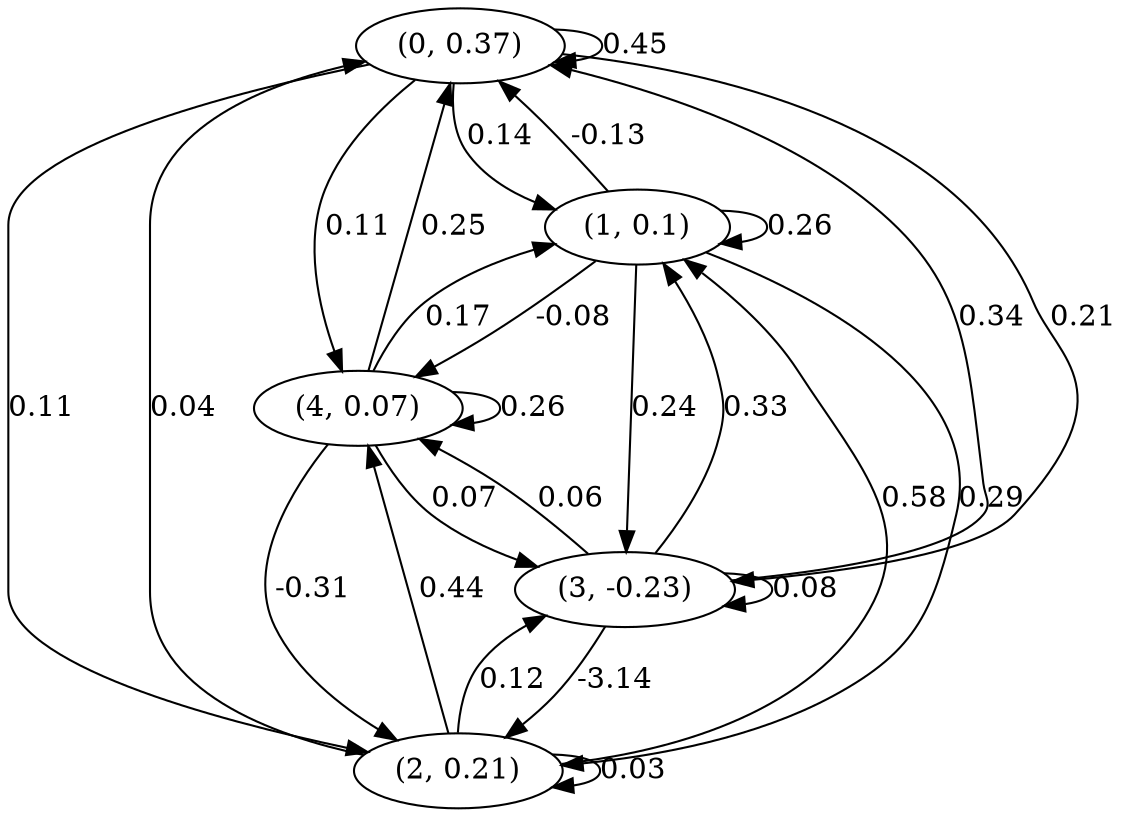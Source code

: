 digraph {
    0 [ label = "(0, 0.37)" ]
    1 [ label = "(1, 0.1)" ]
    2 [ label = "(2, 0.21)" ]
    3 [ label = "(3, -0.23)" ]
    4 [ label = "(4, 0.07)" ]
    0 -> 0 [ label = "0.45" ]
    1 -> 1 [ label = "0.26" ]
    2 -> 2 [ label = "0.03" ]
    3 -> 3 [ label = "0.08" ]
    4 -> 4 [ label = "0.26" ]
    1 -> 0 [ label = "-0.13" ]
    2 -> 0 [ label = "0.04" ]
    3 -> 0 [ label = "0.34" ]
    4 -> 0 [ label = "0.25" ]
    0 -> 1 [ label = "0.14" ]
    2 -> 1 [ label = "0.58" ]
    3 -> 1 [ label = "0.33" ]
    4 -> 1 [ label = "0.17" ]
    0 -> 2 [ label = "0.11" ]
    1 -> 2 [ label = "0.29" ]
    3 -> 2 [ label = "-3.14" ]
    4 -> 2 [ label = "-0.31" ]
    0 -> 3 [ label = "0.21" ]
    1 -> 3 [ label = "0.24" ]
    2 -> 3 [ label = "0.12" ]
    4 -> 3 [ label = "0.07" ]
    0 -> 4 [ label = "0.11" ]
    1 -> 4 [ label = "-0.08" ]
    2 -> 4 [ label = "0.44" ]
    3 -> 4 [ label = "0.06" ]
}

